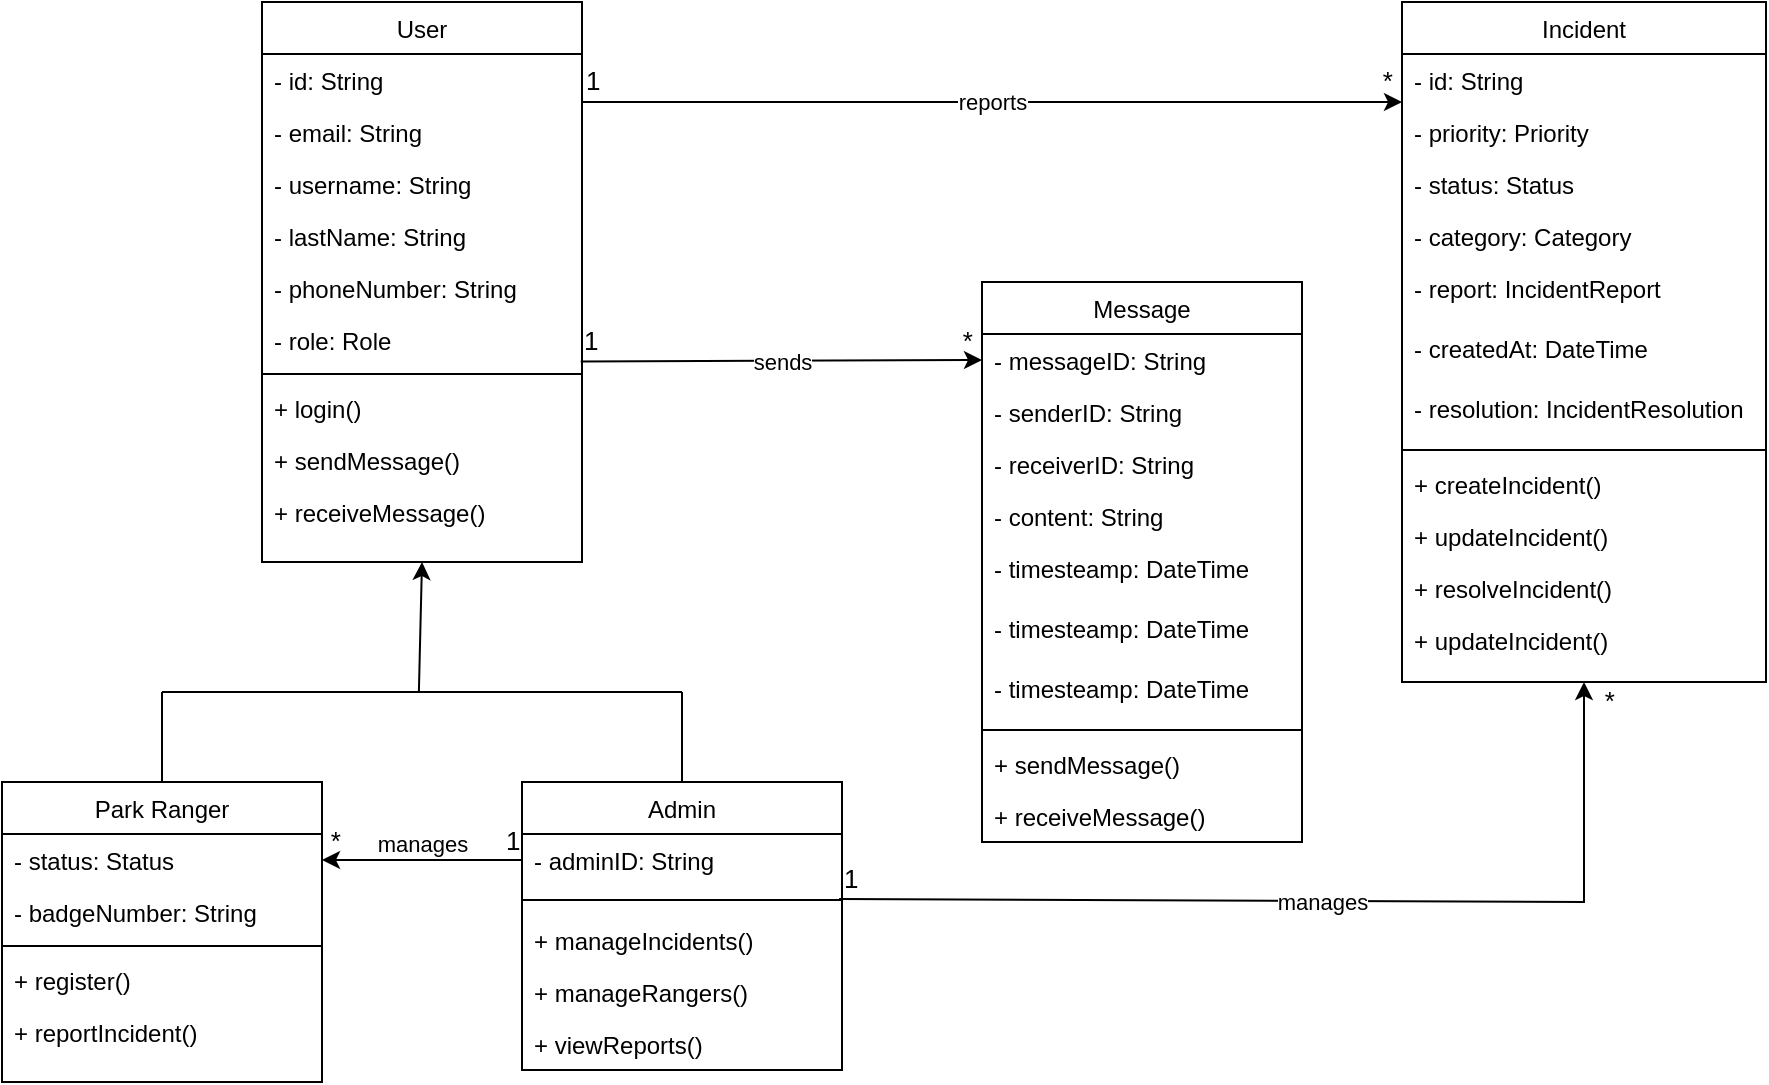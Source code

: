 <mxfile version="24.7.14">
  <diagram id="C5RBs43oDa-KdzZeNtuy" name="Page-1">
    <mxGraphModel dx="1366" dy="753" grid="1" gridSize="10" guides="1" tooltips="1" connect="1" arrows="1" fold="1" page="1" pageScale="1" pageWidth="827" pageHeight="1169" math="0" shadow="0">
      <root>
        <mxCell id="WIyWlLk6GJQsqaUBKTNV-0" />
        <mxCell id="WIyWlLk6GJQsqaUBKTNV-1" parent="WIyWlLk6GJQsqaUBKTNV-0" />
        <mxCell id="zkfFHV4jXpPFQw0GAbJ--6" value="User" style="swimlane;fontStyle=0;align=center;verticalAlign=top;childLayout=stackLayout;horizontal=1;startSize=26;horizontalStack=0;resizeParent=1;resizeLast=0;collapsible=1;marginBottom=0;rounded=0;shadow=0;strokeWidth=1;" parent="WIyWlLk6GJQsqaUBKTNV-1" vertex="1">
          <mxGeometry x="370" y="110" width="160" height="280" as="geometry">
            <mxRectangle x="130" y="380" width="160" height="26" as="alternateBounds" />
          </mxGeometry>
        </mxCell>
        <mxCell id="VbX_uZjlgV8H0BJn9Auf-64" value="- id: String" style="text;align=left;verticalAlign=top;spacingLeft=4;spacingRight=4;overflow=hidden;rotatable=0;points=[[0,0.5],[1,0.5]];portConstraint=eastwest;" parent="zkfFHV4jXpPFQw0GAbJ--6" vertex="1">
          <mxGeometry y="26" width="160" height="26" as="geometry" />
        </mxCell>
        <mxCell id="VbX_uZjlgV8H0BJn9Auf-65" value="- email: String" style="text;align=left;verticalAlign=top;spacingLeft=4;spacingRight=4;overflow=hidden;rotatable=0;points=[[0,0.5],[1,0.5]];portConstraint=eastwest;" parent="zkfFHV4jXpPFQw0GAbJ--6" vertex="1">
          <mxGeometry y="52" width="160" height="26" as="geometry" />
        </mxCell>
        <mxCell id="VbX_uZjlgV8H0BJn9Auf-73" value="- username: String" style="text;align=left;verticalAlign=top;spacingLeft=4;spacingRight=4;overflow=hidden;rotatable=0;points=[[0,0.5],[1,0.5]];portConstraint=eastwest;" parent="zkfFHV4jXpPFQw0GAbJ--6" vertex="1">
          <mxGeometry y="78" width="160" height="26" as="geometry" />
        </mxCell>
        <mxCell id="VbX_uZjlgV8H0BJn9Auf-75" value="- lastName: String" style="text;align=left;verticalAlign=top;spacingLeft=4;spacingRight=4;overflow=hidden;rotatable=0;points=[[0,0.5],[1,0.5]];portConstraint=eastwest;" parent="zkfFHV4jXpPFQw0GAbJ--6" vertex="1">
          <mxGeometry y="104" width="160" height="26" as="geometry" />
        </mxCell>
        <mxCell id="VbX_uZjlgV8H0BJn9Auf-76" value="- phoneNumber: String" style="text;align=left;verticalAlign=top;spacingLeft=4;spacingRight=4;overflow=hidden;rotatable=0;points=[[0,0.5],[1,0.5]];portConstraint=eastwest;" parent="zkfFHV4jXpPFQw0GAbJ--6" vertex="1">
          <mxGeometry y="130" width="160" height="26" as="geometry" />
        </mxCell>
        <mxCell id="VbX_uZjlgV8H0BJn9Auf-77" value="- role: Role" style="text;align=left;verticalAlign=top;spacingLeft=4;spacingRight=4;overflow=hidden;rotatable=0;points=[[0,0.5],[1,0.5]];portConstraint=eastwest;" parent="zkfFHV4jXpPFQw0GAbJ--6" vertex="1">
          <mxGeometry y="156" width="160" height="26" as="geometry" />
        </mxCell>
        <mxCell id="zkfFHV4jXpPFQw0GAbJ--9" value="" style="line;html=1;strokeWidth=1;align=left;verticalAlign=middle;spacingTop=-1;spacingLeft=3;spacingRight=3;rotatable=0;labelPosition=right;points=[];portConstraint=eastwest;" parent="zkfFHV4jXpPFQw0GAbJ--6" vertex="1">
          <mxGeometry y="182" width="160" height="8" as="geometry" />
        </mxCell>
        <mxCell id="zkfFHV4jXpPFQw0GAbJ--10" value="+ login()" style="text;align=left;verticalAlign=top;spacingLeft=4;spacingRight=4;overflow=hidden;rotatable=0;points=[[0,0.5],[1,0.5]];portConstraint=eastwest;fontStyle=0" parent="zkfFHV4jXpPFQw0GAbJ--6" vertex="1">
          <mxGeometry y="190" width="160" height="26" as="geometry" />
        </mxCell>
        <mxCell id="VbX_uZjlgV8H0BJn9Auf-62" value="+ sendMessage()" style="text;align=left;verticalAlign=top;spacingLeft=4;spacingRight=4;overflow=hidden;rotatable=0;points=[[0,0.5],[1,0.5]];portConstraint=eastwest;" parent="zkfFHV4jXpPFQw0GAbJ--6" vertex="1">
          <mxGeometry y="216" width="160" height="26" as="geometry" />
        </mxCell>
        <mxCell id="zXtiqPvwnnfurpkEfBCU-0" value="+ receiveMessage()" style="text;align=left;verticalAlign=top;spacingLeft=4;spacingRight=4;overflow=hidden;rotatable=0;points=[[0,0.5],[1,0.5]];portConstraint=eastwest;" vertex="1" parent="zkfFHV4jXpPFQw0GAbJ--6">
          <mxGeometry y="242" width="160" height="26" as="geometry" />
        </mxCell>
        <mxCell id="zkfFHV4jXpPFQw0GAbJ--17" value="Incident" style="swimlane;fontStyle=0;align=center;verticalAlign=top;childLayout=stackLayout;horizontal=1;startSize=26;horizontalStack=0;resizeParent=1;resizeLast=0;collapsible=1;marginBottom=0;rounded=0;shadow=0;strokeWidth=1;" parent="WIyWlLk6GJQsqaUBKTNV-1" vertex="1">
          <mxGeometry x="940" y="110" width="182" height="340" as="geometry">
            <mxRectangle x="550" y="140" width="160" height="26" as="alternateBounds" />
          </mxGeometry>
        </mxCell>
        <mxCell id="zkfFHV4jXpPFQw0GAbJ--18" value="- id: String&#xa;" style="text;align=left;verticalAlign=top;spacingLeft=4;spacingRight=4;overflow=hidden;rotatable=0;points=[[0,0.5],[1,0.5]];portConstraint=eastwest;" parent="zkfFHV4jXpPFQw0GAbJ--17" vertex="1">
          <mxGeometry y="26" width="182" height="26" as="geometry" />
        </mxCell>
        <mxCell id="zkfFHV4jXpPFQw0GAbJ--19" value="- priority: Priority" style="text;align=left;verticalAlign=top;spacingLeft=4;spacingRight=4;overflow=hidden;rotatable=0;points=[[0,0.5],[1,0.5]];portConstraint=eastwest;rounded=0;shadow=0;html=0;" parent="zkfFHV4jXpPFQw0GAbJ--17" vertex="1">
          <mxGeometry y="52" width="182" height="26" as="geometry" />
        </mxCell>
        <mxCell id="zkfFHV4jXpPFQw0GAbJ--20" value="- status: Status" style="text;align=left;verticalAlign=top;spacingLeft=4;spacingRight=4;overflow=hidden;rotatable=0;points=[[0,0.5],[1,0.5]];portConstraint=eastwest;rounded=0;shadow=0;html=0;" parent="zkfFHV4jXpPFQw0GAbJ--17" vertex="1">
          <mxGeometry y="78" width="182" height="26" as="geometry" />
        </mxCell>
        <mxCell id="zkfFHV4jXpPFQw0GAbJ--21" value="- category: Category" style="text;align=left;verticalAlign=top;spacingLeft=4;spacingRight=4;overflow=hidden;rotatable=0;points=[[0,0.5],[1,0.5]];portConstraint=eastwest;rounded=0;shadow=0;html=0;" parent="zkfFHV4jXpPFQw0GAbJ--17" vertex="1">
          <mxGeometry y="104" width="182" height="26" as="geometry" />
        </mxCell>
        <mxCell id="zkfFHV4jXpPFQw0GAbJ--22" value="- report: IncidentReport" style="text;align=left;verticalAlign=top;spacingLeft=4;spacingRight=4;overflow=hidden;rotatable=0;points=[[0,0.5],[1,0.5]];portConstraint=eastwest;rounded=0;shadow=0;html=0;" parent="zkfFHV4jXpPFQw0GAbJ--17" vertex="1">
          <mxGeometry y="130" width="182" height="30" as="geometry" />
        </mxCell>
        <mxCell id="VbX_uZjlgV8H0BJn9Auf-20" value="- createdAt: DateTime" style="text;align=left;verticalAlign=top;spacingLeft=4;spacingRight=4;overflow=hidden;rotatable=0;points=[[0,0.5],[1,0.5]];portConstraint=eastwest;rounded=0;shadow=0;html=0;" parent="zkfFHV4jXpPFQw0GAbJ--17" vertex="1">
          <mxGeometry y="160" width="182" height="30" as="geometry" />
        </mxCell>
        <mxCell id="VbX_uZjlgV8H0BJn9Auf-19" value="- resolution: IncidentResolution" style="text;align=left;verticalAlign=top;spacingLeft=4;spacingRight=4;overflow=hidden;rotatable=0;points=[[0,0.5],[1,0.5]];portConstraint=eastwest;rounded=0;shadow=0;html=0;" parent="zkfFHV4jXpPFQw0GAbJ--17" vertex="1">
          <mxGeometry y="190" width="182" height="30" as="geometry" />
        </mxCell>
        <mxCell id="zkfFHV4jXpPFQw0GAbJ--23" value="" style="line;html=1;strokeWidth=1;align=left;verticalAlign=middle;spacingTop=-1;spacingLeft=3;spacingRight=3;rotatable=0;labelPosition=right;points=[];portConstraint=eastwest;" parent="zkfFHV4jXpPFQw0GAbJ--17" vertex="1">
          <mxGeometry y="220" width="182" height="8" as="geometry" />
        </mxCell>
        <mxCell id="zkfFHV4jXpPFQw0GAbJ--24" value="+ createIncident()" style="text;align=left;verticalAlign=top;spacingLeft=4;spacingRight=4;overflow=hidden;rotatable=0;points=[[0,0.5],[1,0.5]];portConstraint=eastwest;" parent="zkfFHV4jXpPFQw0GAbJ--17" vertex="1">
          <mxGeometry y="228" width="182" height="26" as="geometry" />
        </mxCell>
        <mxCell id="zXtiqPvwnnfurpkEfBCU-56" value="+ updateIncident()" style="text;align=left;verticalAlign=top;spacingLeft=4;spacingRight=4;overflow=hidden;rotatable=0;points=[[0,0.5],[1,0.5]];portConstraint=eastwest;" vertex="1" parent="zkfFHV4jXpPFQw0GAbJ--17">
          <mxGeometry y="254" width="182" height="26" as="geometry" />
        </mxCell>
        <mxCell id="zkfFHV4jXpPFQw0GAbJ--25" value="+ resolveIncident()" style="text;align=left;verticalAlign=top;spacingLeft=4;spacingRight=4;overflow=hidden;rotatable=0;points=[[0,0.5],[1,0.5]];portConstraint=eastwest;" parent="zkfFHV4jXpPFQw0GAbJ--17" vertex="1">
          <mxGeometry y="280" width="182" height="26" as="geometry" />
        </mxCell>
        <mxCell id="VbX_uZjlgV8H0BJn9Auf-21" value="+ updateIncident()" style="text;align=left;verticalAlign=top;spacingLeft=4;spacingRight=4;overflow=hidden;rotatable=0;points=[[0,0.5],[1,0.5]];portConstraint=eastwest;" parent="zkfFHV4jXpPFQw0GAbJ--17" vertex="1">
          <mxGeometry y="306" width="182" height="30" as="geometry" />
        </mxCell>
        <mxCell id="zXtiqPvwnnfurpkEfBCU-1" value="Park Ranger" style="swimlane;fontStyle=0;align=center;verticalAlign=top;childLayout=stackLayout;horizontal=1;startSize=26;horizontalStack=0;resizeParent=1;resizeLast=0;collapsible=1;marginBottom=0;rounded=0;shadow=0;strokeWidth=1;" vertex="1" parent="WIyWlLk6GJQsqaUBKTNV-1">
          <mxGeometry x="240" y="500" width="160" height="150" as="geometry">
            <mxRectangle x="130" y="380" width="160" height="26" as="alternateBounds" />
          </mxGeometry>
        </mxCell>
        <mxCell id="zXtiqPvwnnfurpkEfBCU-3" value="- status: Status" style="text;align=left;verticalAlign=top;spacingLeft=4;spacingRight=4;overflow=hidden;rotatable=0;points=[[0,0.5],[1,0.5]];portConstraint=eastwest;" vertex="1" parent="zXtiqPvwnnfurpkEfBCU-1">
          <mxGeometry y="26" width="160" height="26" as="geometry" />
        </mxCell>
        <mxCell id="zXtiqPvwnnfurpkEfBCU-7" value="- badgeNumber: String" style="text;align=left;verticalAlign=top;spacingLeft=4;spacingRight=4;overflow=hidden;rotatable=0;points=[[0,0.5],[1,0.5]];portConstraint=eastwest;" vertex="1" parent="zXtiqPvwnnfurpkEfBCU-1">
          <mxGeometry y="52" width="160" height="26" as="geometry" />
        </mxCell>
        <mxCell id="zXtiqPvwnnfurpkEfBCU-9" value="" style="line;html=1;strokeWidth=1;align=left;verticalAlign=middle;spacingTop=-1;spacingLeft=3;spacingRight=3;rotatable=0;labelPosition=right;points=[];portConstraint=eastwest;" vertex="1" parent="zXtiqPvwnnfurpkEfBCU-1">
          <mxGeometry y="78" width="160" height="8" as="geometry" />
        </mxCell>
        <mxCell id="zXtiqPvwnnfurpkEfBCU-10" value="+ register()" style="text;align=left;verticalAlign=top;spacingLeft=4;spacingRight=4;overflow=hidden;rotatable=0;points=[[0,0.5],[1,0.5]];portConstraint=eastwest;fontStyle=0" vertex="1" parent="zXtiqPvwnnfurpkEfBCU-1">
          <mxGeometry y="86" width="160" height="26" as="geometry" />
        </mxCell>
        <mxCell id="zXtiqPvwnnfurpkEfBCU-41" value="+ reportIncident()" style="text;align=left;verticalAlign=top;spacingLeft=4;spacingRight=4;overflow=hidden;rotatable=0;points=[[0,0.5],[1,0.5]];portConstraint=eastwest;fontStyle=0" vertex="1" parent="zXtiqPvwnnfurpkEfBCU-1">
          <mxGeometry y="112" width="160" height="26" as="geometry" />
        </mxCell>
        <mxCell id="zXtiqPvwnnfurpkEfBCU-28" value="Admin" style="swimlane;fontStyle=0;align=center;verticalAlign=top;childLayout=stackLayout;horizontal=1;startSize=26;horizontalStack=0;resizeParent=1;resizeLast=0;collapsible=1;marginBottom=0;rounded=0;shadow=0;strokeWidth=1;" vertex="1" parent="WIyWlLk6GJQsqaUBKTNV-1">
          <mxGeometry x="500" y="500" width="160" height="144" as="geometry">
            <mxRectangle x="130" y="380" width="160" height="26" as="alternateBounds" />
          </mxGeometry>
        </mxCell>
        <mxCell id="zXtiqPvwnnfurpkEfBCU-37" value="- adminID: String" style="text;align=left;verticalAlign=top;spacingLeft=4;spacingRight=4;overflow=hidden;rotatable=0;points=[[0,0.5],[1,0.5]];portConstraint=eastwest;" vertex="1" parent="zXtiqPvwnnfurpkEfBCU-28">
          <mxGeometry y="26" width="160" height="26" as="geometry" />
        </mxCell>
        <mxCell id="zXtiqPvwnnfurpkEfBCU-35" value="" style="line;html=1;strokeWidth=1;align=left;verticalAlign=middle;spacingTop=-1;spacingLeft=3;spacingRight=3;rotatable=0;labelPosition=right;points=[];portConstraint=eastwest;" vertex="1" parent="zXtiqPvwnnfurpkEfBCU-28">
          <mxGeometry y="52" width="160" height="14" as="geometry" />
        </mxCell>
        <mxCell id="zXtiqPvwnnfurpkEfBCU-97" value="+ manageIncidents()" style="text;align=left;verticalAlign=top;spacingLeft=4;spacingRight=4;overflow=hidden;rotatable=0;points=[[0,0.5],[1,0.5]];portConstraint=eastwest;" vertex="1" parent="zXtiqPvwnnfurpkEfBCU-28">
          <mxGeometry y="66" width="160" height="26" as="geometry" />
        </mxCell>
        <mxCell id="zXtiqPvwnnfurpkEfBCU-38" value="+ manageRangers()" style="text;align=left;verticalAlign=top;spacingLeft=4;spacingRight=4;overflow=hidden;rotatable=0;points=[[0,0.5],[1,0.5]];portConstraint=eastwest;" vertex="1" parent="zXtiqPvwnnfurpkEfBCU-28">
          <mxGeometry y="92" width="160" height="26" as="geometry" />
        </mxCell>
        <mxCell id="zXtiqPvwnnfurpkEfBCU-39" value="+ viewReports()" style="text;align=left;verticalAlign=top;spacingLeft=4;spacingRight=4;overflow=hidden;rotatable=0;points=[[0,0.5],[1,0.5]];portConstraint=eastwest;" vertex="1" parent="zXtiqPvwnnfurpkEfBCU-28">
          <mxGeometry y="118" width="160" height="26" as="geometry" />
        </mxCell>
        <mxCell id="zXtiqPvwnnfurpkEfBCU-45" value="" style="shape=partialRectangle;whiteSpace=wrap;html=1;bottom=1;right=1;left=1;top=0;fillColor=none;routingCenterX=-0.5;" vertex="1" parent="WIyWlLk6GJQsqaUBKTNV-1">
          <mxGeometry x="550" y="540" width="150" as="geometry" />
        </mxCell>
        <mxCell id="zXtiqPvwnnfurpkEfBCU-46" value="" style="endArrow=classic;html=1;rounded=0;exitX=0.494;exitY=0.471;exitDx=0;exitDy=0;exitPerimeter=0;entryX=0.5;entryY=1;entryDx=0;entryDy=0;" edge="1" parent="WIyWlLk6GJQsqaUBKTNV-1" source="zXtiqPvwnnfurpkEfBCU-52" target="zkfFHV4jXpPFQw0GAbJ--6">
          <mxGeometry width="50" height="50" relative="1" as="geometry">
            <mxPoint x="370" y="460" as="sourcePoint" />
            <mxPoint x="440" y="420" as="targetPoint" />
          </mxGeometry>
        </mxCell>
        <mxCell id="zXtiqPvwnnfurpkEfBCU-48" value="" style="endArrow=none;html=1;rounded=0;entryX=0.5;entryY=0;entryDx=0;entryDy=0;exitX=1;exitY=0.5;exitDx=0;exitDy=0;exitPerimeter=0;" edge="1" parent="WIyWlLk6GJQsqaUBKTNV-1" source="zXtiqPvwnnfurpkEfBCU-52" target="zXtiqPvwnnfurpkEfBCU-28">
          <mxGeometry width="50" height="50" relative="1" as="geometry">
            <mxPoint x="510" y="460" as="sourcePoint" />
            <mxPoint x="430" y="460" as="targetPoint" />
          </mxGeometry>
        </mxCell>
        <mxCell id="zXtiqPvwnnfurpkEfBCU-49" value="" style="endArrow=none;html=1;rounded=0;entryX=0.5;entryY=0;entryDx=0;entryDy=0;exitX=0;exitY=0.5;exitDx=0;exitDy=0;exitPerimeter=0;" edge="1" parent="WIyWlLk6GJQsqaUBKTNV-1" source="zXtiqPvwnnfurpkEfBCU-52" target="zXtiqPvwnnfurpkEfBCU-1">
          <mxGeometry width="50" height="50" relative="1" as="geometry">
            <mxPoint x="290" y="460" as="sourcePoint" />
            <mxPoint x="289.8" y="490" as="targetPoint" />
          </mxGeometry>
        </mxCell>
        <mxCell id="zXtiqPvwnnfurpkEfBCU-52" value="" style="line;strokeWidth=1;html=1;" vertex="1" parent="WIyWlLk6GJQsqaUBKTNV-1">
          <mxGeometry x="320" y="450" width="260" height="10" as="geometry" />
        </mxCell>
        <mxCell id="zXtiqPvwnnfurpkEfBCU-57" value="Message" style="swimlane;fontStyle=0;align=center;verticalAlign=top;childLayout=stackLayout;horizontal=1;startSize=26;horizontalStack=0;resizeParent=1;resizeLast=0;collapsible=1;marginBottom=0;rounded=0;shadow=0;strokeWidth=1;" vertex="1" parent="WIyWlLk6GJQsqaUBKTNV-1">
          <mxGeometry x="730" y="250" width="160" height="280" as="geometry">
            <mxRectangle x="550" y="140" width="160" height="26" as="alternateBounds" />
          </mxGeometry>
        </mxCell>
        <mxCell id="zXtiqPvwnnfurpkEfBCU-58" value="- messageID: String" style="text;align=left;verticalAlign=top;spacingLeft=4;spacingRight=4;overflow=hidden;rotatable=0;points=[[0,0.5],[1,0.5]];portConstraint=eastwest;" vertex="1" parent="zXtiqPvwnnfurpkEfBCU-57">
          <mxGeometry y="26" width="160" height="26" as="geometry" />
        </mxCell>
        <mxCell id="zXtiqPvwnnfurpkEfBCU-59" value="- senderID: String" style="text;align=left;verticalAlign=top;spacingLeft=4;spacingRight=4;overflow=hidden;rotatable=0;points=[[0,0.5],[1,0.5]];portConstraint=eastwest;rounded=0;shadow=0;html=0;" vertex="1" parent="zXtiqPvwnnfurpkEfBCU-57">
          <mxGeometry y="52" width="160" height="26" as="geometry" />
        </mxCell>
        <mxCell id="zXtiqPvwnnfurpkEfBCU-60" value="- receiverID: String" style="text;align=left;verticalAlign=top;spacingLeft=4;spacingRight=4;overflow=hidden;rotatable=0;points=[[0,0.5],[1,0.5]];portConstraint=eastwest;rounded=0;shadow=0;html=0;" vertex="1" parent="zXtiqPvwnnfurpkEfBCU-57">
          <mxGeometry y="78" width="160" height="26" as="geometry" />
        </mxCell>
        <mxCell id="zXtiqPvwnnfurpkEfBCU-61" value="- content: String" style="text;align=left;verticalAlign=top;spacingLeft=4;spacingRight=4;overflow=hidden;rotatable=0;points=[[0,0.5],[1,0.5]];portConstraint=eastwest;rounded=0;shadow=0;html=0;" vertex="1" parent="zXtiqPvwnnfurpkEfBCU-57">
          <mxGeometry y="104" width="160" height="26" as="geometry" />
        </mxCell>
        <mxCell id="zXtiqPvwnnfurpkEfBCU-77" value="- timesteamp: DateTime" style="text;align=left;verticalAlign=top;spacingLeft=4;spacingRight=4;overflow=hidden;rotatable=0;points=[[0,0.5],[1,0.5]];portConstraint=eastwest;rounded=0;shadow=0;html=0;" vertex="1" parent="zXtiqPvwnnfurpkEfBCU-57">
          <mxGeometry y="130" width="160" height="30" as="geometry" />
        </mxCell>
        <mxCell id="zXtiqPvwnnfurpkEfBCU-76" value="- timesteamp: DateTime" style="text;align=left;verticalAlign=top;spacingLeft=4;spacingRight=4;overflow=hidden;rotatable=0;points=[[0,0.5],[1,0.5]];portConstraint=eastwest;rounded=0;shadow=0;html=0;" vertex="1" parent="zXtiqPvwnnfurpkEfBCU-57">
          <mxGeometry y="160" width="160" height="30" as="geometry" />
        </mxCell>
        <mxCell id="zXtiqPvwnnfurpkEfBCU-62" value="- timesteamp: DateTime" style="text;align=left;verticalAlign=top;spacingLeft=4;spacingRight=4;overflow=hidden;rotatable=0;points=[[0,0.5],[1,0.5]];portConstraint=eastwest;rounded=0;shadow=0;html=0;" vertex="1" parent="zXtiqPvwnnfurpkEfBCU-57">
          <mxGeometry y="190" width="160" height="30" as="geometry" />
        </mxCell>
        <mxCell id="zXtiqPvwnnfurpkEfBCU-65" value="" style="line;html=1;strokeWidth=1;align=left;verticalAlign=middle;spacingTop=-1;spacingLeft=3;spacingRight=3;rotatable=0;labelPosition=right;points=[];portConstraint=eastwest;" vertex="1" parent="zXtiqPvwnnfurpkEfBCU-57">
          <mxGeometry y="220" width="160" height="8" as="geometry" />
        </mxCell>
        <mxCell id="zXtiqPvwnnfurpkEfBCU-66" value="+ sendMessage()" style="text;align=left;verticalAlign=top;spacingLeft=4;spacingRight=4;overflow=hidden;rotatable=0;points=[[0,0.5],[1,0.5]];portConstraint=eastwest;" vertex="1" parent="zXtiqPvwnnfurpkEfBCU-57">
          <mxGeometry y="228" width="160" height="26" as="geometry" />
        </mxCell>
        <mxCell id="zXtiqPvwnnfurpkEfBCU-67" value="+ receiveMessage()" style="text;align=left;verticalAlign=top;spacingLeft=4;spacingRight=4;overflow=hidden;rotatable=0;points=[[0,0.5],[1,0.5]];portConstraint=eastwest;" vertex="1" parent="zXtiqPvwnnfurpkEfBCU-57">
          <mxGeometry y="254" width="160" height="26" as="geometry" />
        </mxCell>
        <mxCell id="zXtiqPvwnnfurpkEfBCU-72" value="" style="endArrow=classic;html=1;rounded=0;exitX=0.996;exitY=0.912;exitDx=0;exitDy=0;entryX=0;entryY=0.5;entryDx=0;entryDy=0;exitPerimeter=0;" edge="1" parent="WIyWlLk6GJQsqaUBKTNV-1" source="VbX_uZjlgV8H0BJn9Auf-77" target="zXtiqPvwnnfurpkEfBCU-58">
          <mxGeometry relative="1" as="geometry">
            <mxPoint x="490" y="260" as="sourcePoint" />
            <mxPoint x="650" y="253" as="targetPoint" />
          </mxGeometry>
        </mxCell>
        <mxCell id="zXtiqPvwnnfurpkEfBCU-73" value="sends" style="edgeLabel;resizable=0;html=1;;align=center;verticalAlign=middle;" connectable="0" vertex="1" parent="zXtiqPvwnnfurpkEfBCU-72">
          <mxGeometry relative="1" as="geometry" />
        </mxCell>
        <mxCell id="zXtiqPvwnnfurpkEfBCU-74" value="1" style="edgeLabel;resizable=0;html=1;;align=left;verticalAlign=bottom;fontSize=13;" connectable="0" vertex="1" parent="zXtiqPvwnnfurpkEfBCU-72">
          <mxGeometry x="-1" relative="1" as="geometry" />
        </mxCell>
        <mxCell id="zXtiqPvwnnfurpkEfBCU-75" value="*&amp;nbsp;" style="edgeLabel;resizable=0;html=1;;align=right;verticalAlign=bottom;fontSize=13;labelBackgroundColor=none;" connectable="0" vertex="1" parent="zXtiqPvwnnfurpkEfBCU-72">
          <mxGeometry x="1" relative="1" as="geometry" />
        </mxCell>
        <mxCell id="zXtiqPvwnnfurpkEfBCU-82" value="" style="endArrow=classic;html=1;rounded=0;exitX=0.999;exitY=0.923;exitDx=0;exitDy=0;entryX=0;entryY=0.923;entryDx=0;entryDy=0;entryPerimeter=0;exitPerimeter=0;" edge="1" parent="WIyWlLk6GJQsqaUBKTNV-1" source="VbX_uZjlgV8H0BJn9Auf-64" target="zkfFHV4jXpPFQw0GAbJ--18">
          <mxGeometry relative="1" as="geometry">
            <mxPoint x="481" y="360" as="sourcePoint" />
            <mxPoint x="651" y="360" as="targetPoint" />
            <Array as="points">
              <mxPoint x="550" y="160" />
              <mxPoint x="600" y="160" />
            </Array>
          </mxGeometry>
        </mxCell>
        <mxCell id="zXtiqPvwnnfurpkEfBCU-83" value="reports" style="edgeLabel;resizable=0;html=1;;align=center;verticalAlign=middle;" connectable="0" vertex="1" parent="zXtiqPvwnnfurpkEfBCU-82">
          <mxGeometry relative="1" as="geometry" />
        </mxCell>
        <mxCell id="zXtiqPvwnnfurpkEfBCU-84" value="1" style="edgeLabel;resizable=0;html=1;;align=left;verticalAlign=bottom;fontSize=13;" connectable="0" vertex="1" parent="zXtiqPvwnnfurpkEfBCU-82">
          <mxGeometry x="-1" relative="1" as="geometry" />
        </mxCell>
        <mxCell id="zXtiqPvwnnfurpkEfBCU-85" value="*&amp;nbsp;" style="edgeLabel;resizable=0;html=1;;align=right;verticalAlign=bottom;fontSize=13;labelBackgroundColor=none;" connectable="0" vertex="1" parent="zXtiqPvwnnfurpkEfBCU-82">
          <mxGeometry x="1" relative="1" as="geometry" />
        </mxCell>
        <mxCell id="zXtiqPvwnnfurpkEfBCU-87" value="" style="endArrow=classic;html=1;rounded=0;exitX=0.991;exitY=0.464;exitDx=0;exitDy=0;exitPerimeter=0;entryX=0.5;entryY=1;entryDx=0;entryDy=0;" edge="1" parent="WIyWlLk6GJQsqaUBKTNV-1" source="zXtiqPvwnnfurpkEfBCU-35" target="zkfFHV4jXpPFQw0GAbJ--17">
          <mxGeometry relative="1" as="geometry">
            <mxPoint x="680" y="560.5" as="sourcePoint" />
            <mxPoint x="1080" y="560" as="targetPoint" />
            <Array as="points">
              <mxPoint x="1031" y="560" />
            </Array>
          </mxGeometry>
        </mxCell>
        <mxCell id="zXtiqPvwnnfurpkEfBCU-88" value="manages" style="edgeLabel;resizable=0;html=1;;align=center;verticalAlign=middle;" connectable="0" vertex="1" parent="zXtiqPvwnnfurpkEfBCU-87">
          <mxGeometry relative="1" as="geometry" />
        </mxCell>
        <mxCell id="zXtiqPvwnnfurpkEfBCU-89" value="1" style="edgeLabel;resizable=0;html=1;;align=left;verticalAlign=bottom;fontSize=13;" connectable="0" vertex="1" parent="zXtiqPvwnnfurpkEfBCU-87">
          <mxGeometry x="-1" relative="1" as="geometry" />
        </mxCell>
        <mxCell id="zXtiqPvwnnfurpkEfBCU-90" value="*&amp;nbsp;" style="edgeLabel;resizable=0;html=1;;align=right;verticalAlign=bottom;fontSize=13;labelBackgroundColor=none;spacingLeft=-2;" connectable="0" vertex="1" parent="zXtiqPvwnnfurpkEfBCU-87">
          <mxGeometry x="1" relative="1" as="geometry">
            <mxPoint x="19" y="20" as="offset" />
          </mxGeometry>
        </mxCell>
        <mxCell id="zXtiqPvwnnfurpkEfBCU-98" value="" style="endArrow=classic;html=1;rounded=0;entryX=1;entryY=0.5;entryDx=0;entryDy=0;exitX=0;exitY=0.5;exitDx=0;exitDy=0;" edge="1" parent="WIyWlLk6GJQsqaUBKTNV-1" source="zXtiqPvwnnfurpkEfBCU-37" target="zXtiqPvwnnfurpkEfBCU-3">
          <mxGeometry relative="1" as="geometry">
            <mxPoint x="470" y="540" as="sourcePoint" />
            <mxPoint x="430" y="560" as="targetPoint" />
          </mxGeometry>
        </mxCell>
        <mxCell id="zXtiqPvwnnfurpkEfBCU-99" value="manages" style="edgeLabel;resizable=0;html=1;;align=center;verticalAlign=bottom;" connectable="0" vertex="1" parent="zXtiqPvwnnfurpkEfBCU-98">
          <mxGeometry relative="1" as="geometry" />
        </mxCell>
        <mxCell id="zXtiqPvwnnfurpkEfBCU-100" value="1" style="edgeLabel;resizable=0;html=1;;align=left;verticalAlign=bottom;fontSize=13;" connectable="0" vertex="1" parent="zXtiqPvwnnfurpkEfBCU-98">
          <mxGeometry x="-1" relative="1" as="geometry">
            <mxPoint x="-10" as="offset" />
          </mxGeometry>
        </mxCell>
        <mxCell id="zXtiqPvwnnfurpkEfBCU-101" value="*&amp;nbsp;" style="edgeLabel;resizable=0;html=1;;align=right;verticalAlign=bottom;fontSize=13;labelBackgroundColor=none;" connectable="0" vertex="1" parent="zXtiqPvwnnfurpkEfBCU-98">
          <mxGeometry x="1" relative="1" as="geometry">
            <mxPoint x="13" as="offset" />
          </mxGeometry>
        </mxCell>
      </root>
    </mxGraphModel>
  </diagram>
</mxfile>

